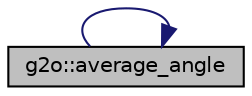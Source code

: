 digraph "g2o::average_angle"
{
  edge [fontname="Helvetica",fontsize="10",labelfontname="Helvetica",labelfontsize="10"];
  node [fontname="Helvetica",fontsize="10",shape=record];
  rankdir="LR";
  Node8 [label="g2o::average_angle",height=0.2,width=0.4,color="black", fillcolor="grey75", style="filled", fontcolor="black"];
  Node8 -> Node8 [color="midnightblue",fontsize="10",style="solid",fontname="Helvetica"];
}
